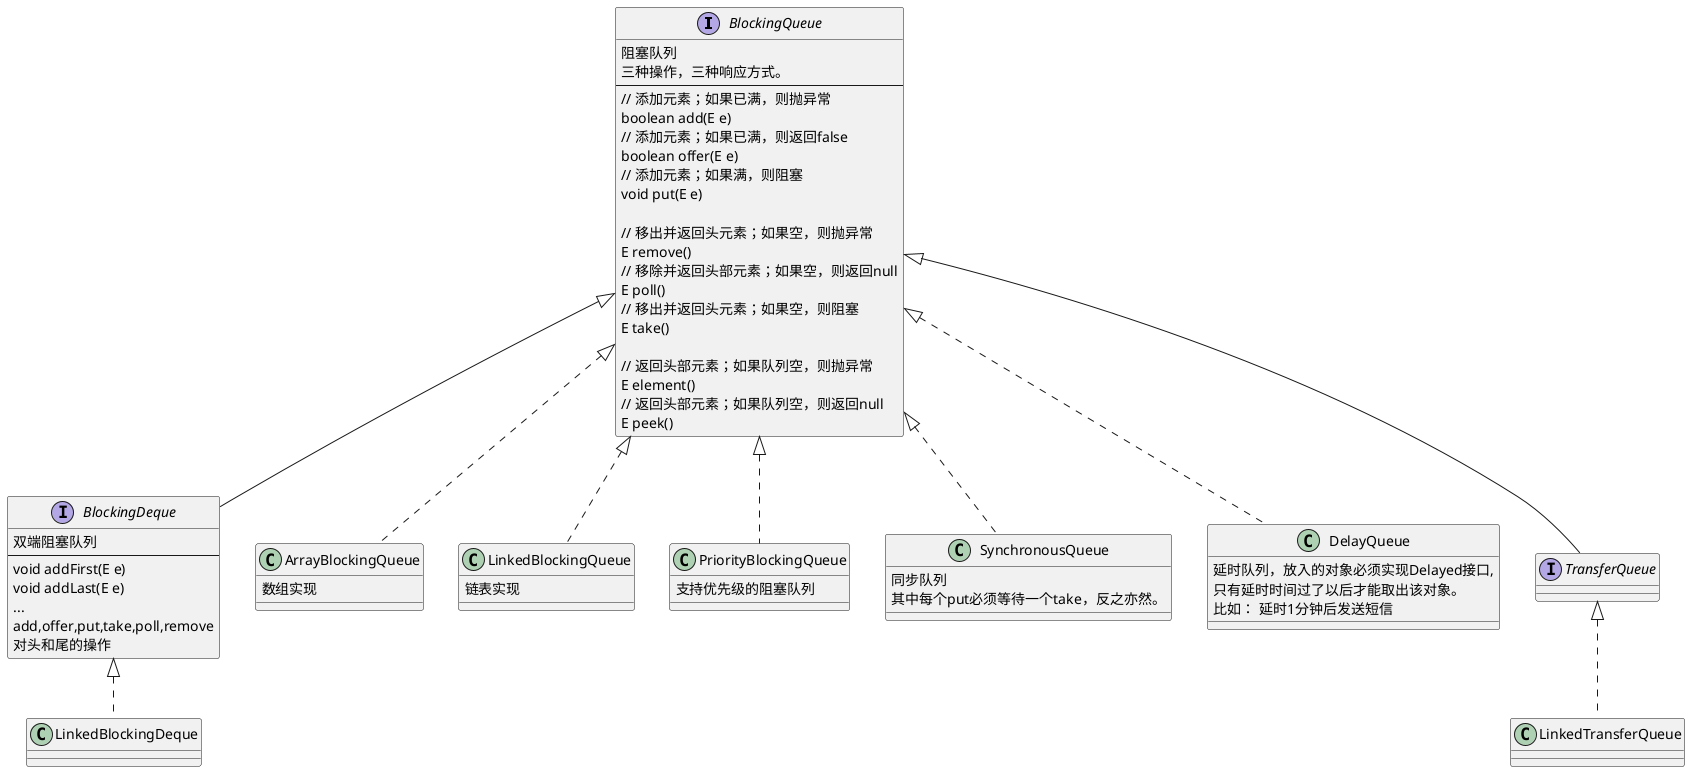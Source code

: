 @startuml

interface BlockingQueue {
    阻塞队列
    三种操作，三种响应方式。
    ---
    // 添加元素；如果已满，则抛异常
    boolean add(E e)
    // 添加元素；如果已满，则返回false
    boolean offer(E e)
    // 添加元素；如果满，则阻塞
    void put(E e)

    // 移出并返回头元素；如果空，则抛异常
    E remove()
    // 移除并返回头部元素；如果空，则返回null
    E poll()
    // 移出并返回头元素；如果空，则阻塞
    E take()

    // 返回头部元素；如果队列空，则抛异常
    E element()
    // 返回头部元素；如果队列空，则返回null
    E peek()
}

interface BlockingDeque extends BlockingQueue{
    双端阻塞队列
    ---
    void addFirst(E e)
    void addLast(E e)
    ...
    add,offer,put,take,poll,remove
    对头和尾的操作
}

class ArrayBlockingQueue implements BlockingQueue {
    数组实现
}

class LinkedBlockingQueue implements BlockingQueue {
    链表实现
}

class PriorityBlockingQueue implements BlockingQueue {
    支持优先级的阻塞队列
}

class SynchronousQueue implements BlockingQueue {
    同步队列
    其中每个put必须等待一个take，反之亦然。
}

class DelayQueue implements BlockingQueue {
    延时队列，放入的对象必须实现Delayed接口,
    只有延时时间过了以后才能取出该对象。
    比如： 延时1分钟后发送短信
}

interface TransferQueue extends BlockingQueue{
}

class LinkedBlockingDeque implements BlockingDeque {

}

class LinkedTransferQueue implements TransferQueue
@enduml